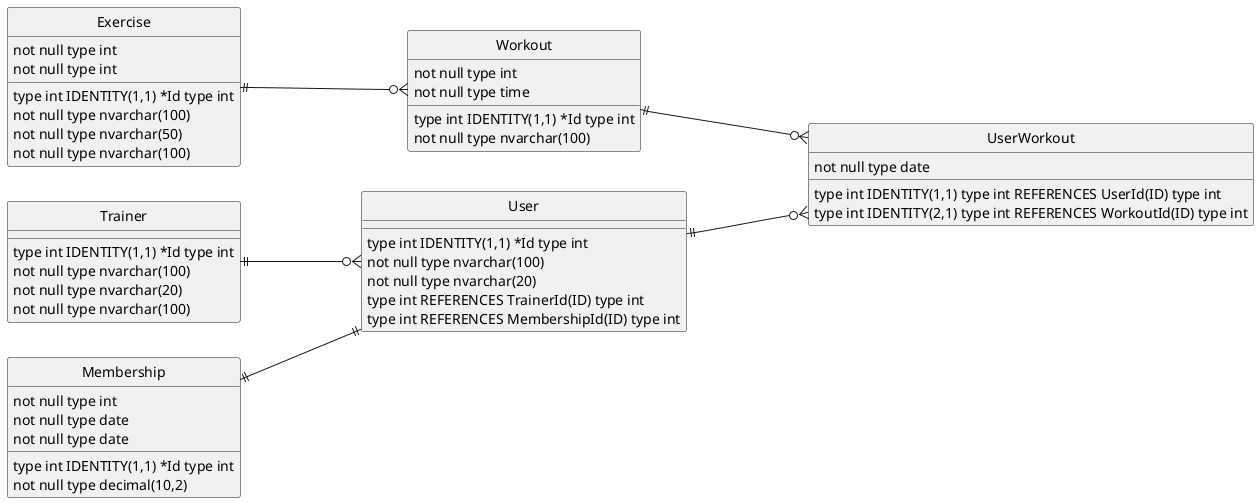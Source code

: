 @startuml er_physical

!define sqlserver
!define PK(x) type int IDENTITY(x,1)
!define FK(x) type int REFERENCES x(ID)
!define DT(x) type x
!define NN(x) not null
!define C(x) CHECK(x)

hide circle
left to right direction

entity User{
    PK(1) *Id DT(int)
    NN(Name) DT(nvarchar(100))
    NN(PhoneNumber) DT(nvarchar(20))
    FK(TrainerId) DT(int)
    FK(MembershipId) DT(int)
}

entity Workout{
    PK(1) *Id DT(int)
    NN(NumOfExercises) DT(int)
    NN(WorkoutDuration) DT(time)
    NN(Description) DT(nvarchar(100))
}

entity Exercise{
    PK(1) *Id DT(int)
    NN(Name) DT(nvarchar(100))
    NN(MuscleGroup) DT(nvarchar(50))
    NN(Sets) DT(int)
    NN(Repetitions) DT(int)
    NN(Description) DT(nvarchar(100))
}

entity Trainer{
    PK(1) *Id DT(int)
    NN(Name) DT(nvarchar(100))
    NN(PhoneNumber) DT(nvarchar(20))
    NN(Description) DT(nvarchar(100))
}

entity Membership{
    PK(1) *Id DT(int)
    NN(UserId) DT(int)
    NN(DateOfPurchase) DT(date)
    NN(DateOfExpiry) DT(date)
    NN(Price) DT(decimal(10,2))
}

entity UserWorkout{
    PK(1) FK(UserId) DT(int)
    PK(2) FK(WorkoutId) DT(int)
    NN(Date) DT(date)
}

User ||---o{ UserWorkout
Workout ||---o{ UserWorkout
Exercise ||---o{ Workout
Trainer ||---o{ User
Membership ||---|| User

@enduml
